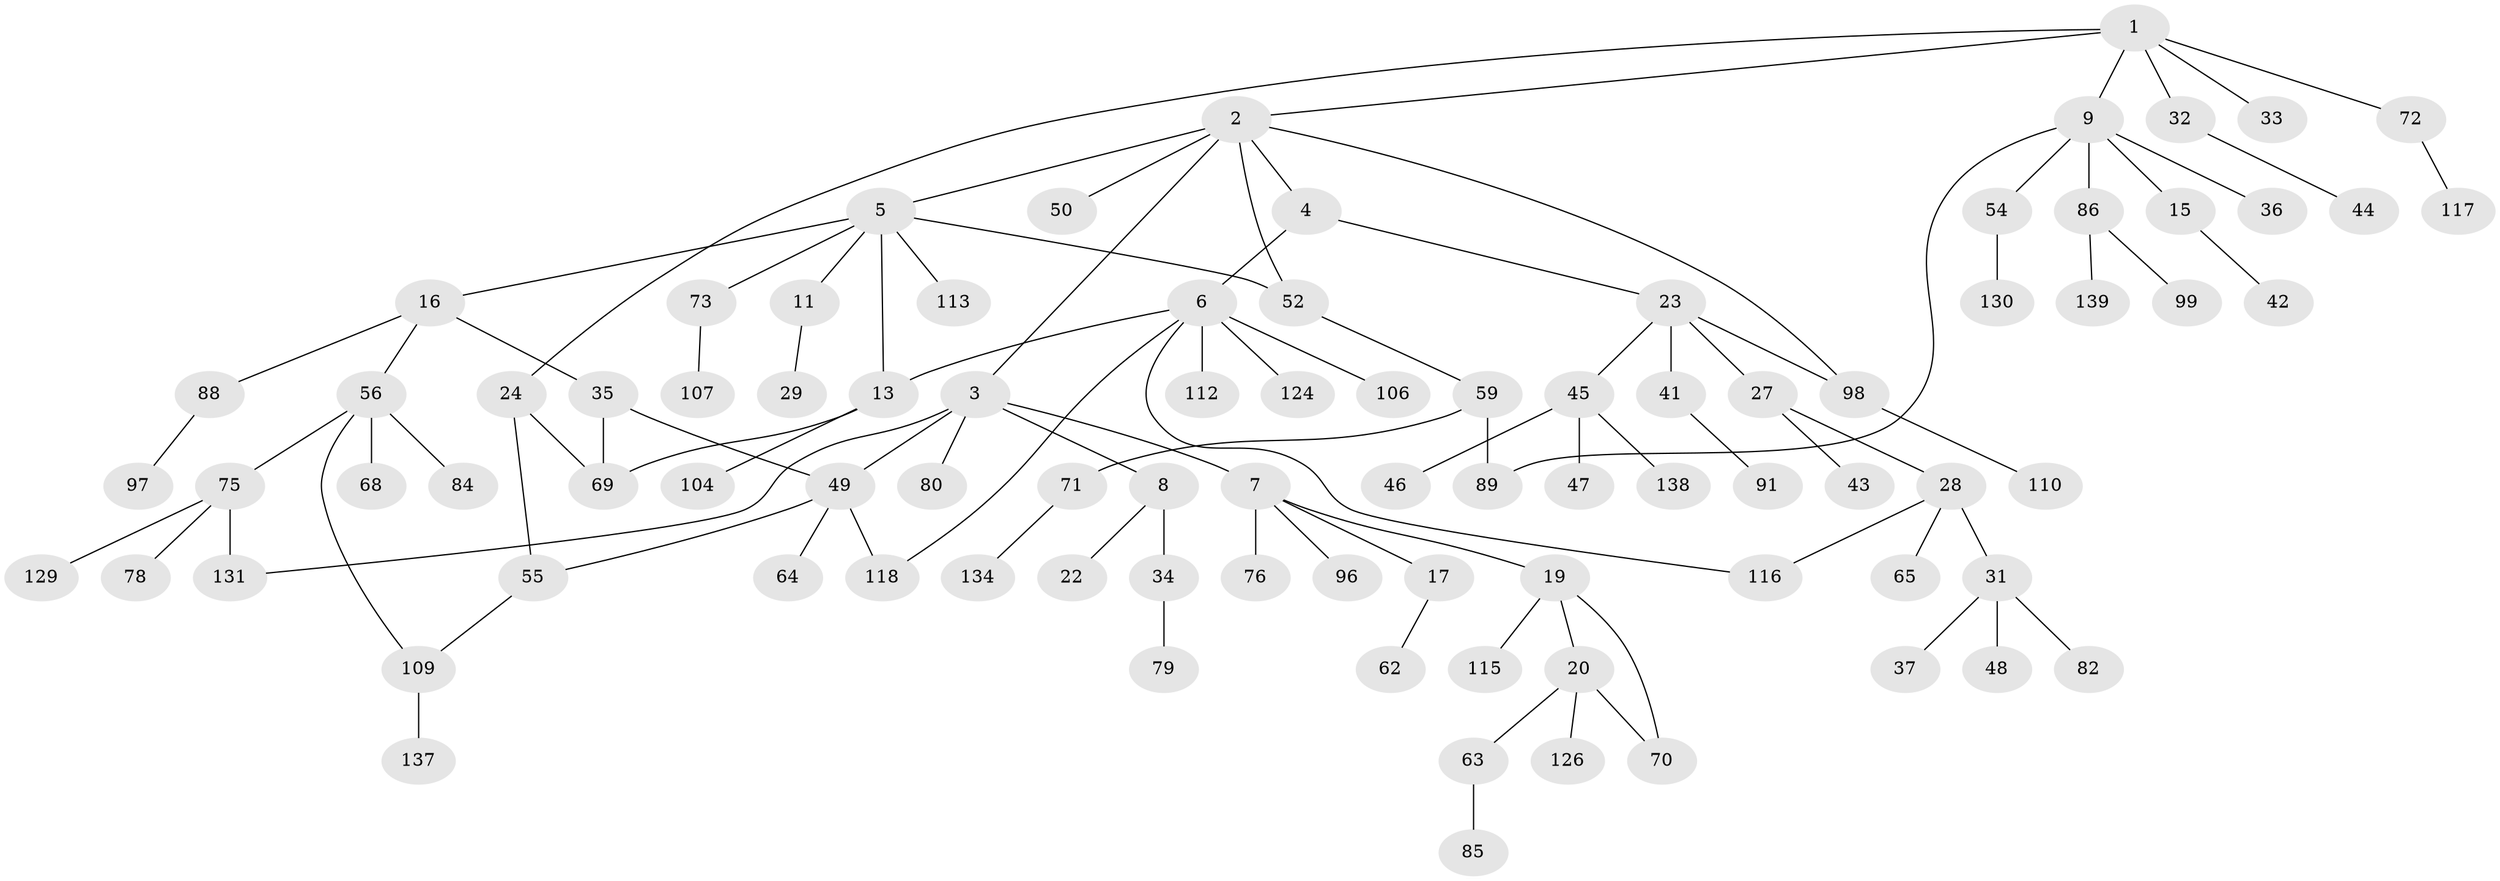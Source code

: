 // Generated by graph-tools (version 1.1) at 2025/51/02/27/25 19:51:38]
// undirected, 90 vertices, 102 edges
graph export_dot {
graph [start="1"]
  node [color=gray90,style=filled];
  1 [super="+21"];
  2 [super="+26"];
  3 [super="+18"];
  4 [super="+60"];
  5 [super="+12"];
  6 [super="+30"];
  7 [super="+58"];
  8;
  9 [super="+10"];
  11 [super="+14"];
  13 [super="+105"];
  15 [super="+39"];
  16 [super="+51"];
  17 [super="+77"];
  19 [super="+38"];
  20 [super="+95"];
  22;
  23 [super="+25"];
  24 [super="+53"];
  27 [super="+40"];
  28 [super="+101"];
  29 [super="+94"];
  31;
  32;
  33;
  34 [super="+67"];
  35;
  36;
  37 [super="+121"];
  41 [super="+74"];
  42 [super="+66"];
  43;
  44;
  45 [super="+90"];
  46;
  47;
  48 [super="+87"];
  49 [super="+81"];
  50;
  52 [super="+135"];
  54 [super="+57"];
  55 [super="+111"];
  56 [super="+61"];
  59;
  62;
  63 [super="+144"];
  64;
  65 [super="+140"];
  68;
  69 [super="+103"];
  70 [super="+119"];
  71 [super="+93"];
  72 [super="+83"];
  73;
  75 [super="+127"];
  76;
  78 [super="+123"];
  79;
  80;
  82 [super="+92"];
  84;
  85 [super="+132"];
  86 [super="+114"];
  88 [super="+120"];
  89 [super="+100"];
  91;
  96;
  97;
  98 [super="+102"];
  99;
  104;
  106 [super="+108"];
  107;
  109 [super="+136"];
  110 [super="+122"];
  112 [super="+125"];
  113 [super="+128"];
  115;
  116 [super="+142"];
  117;
  118 [super="+141"];
  124;
  126;
  129 [super="+133"];
  130;
  131;
  134;
  137 [super="+143"];
  138;
  139;
  1 -- 2;
  1 -- 9;
  1 -- 32;
  1 -- 33;
  1 -- 24;
  1 -- 72;
  2 -- 3;
  2 -- 4;
  2 -- 5;
  2 -- 50;
  2 -- 98;
  2 -- 52;
  3 -- 7;
  3 -- 8;
  3 -- 80;
  3 -- 131;
  3 -- 49;
  4 -- 6;
  4 -- 23;
  5 -- 11;
  5 -- 52;
  5 -- 73;
  5 -- 113;
  5 -- 16;
  5 -- 13;
  6 -- 112;
  6 -- 118;
  6 -- 106;
  6 -- 124;
  6 -- 116;
  6 -- 13;
  7 -- 17;
  7 -- 19;
  7 -- 76;
  7 -- 96;
  8 -- 22;
  8 -- 34;
  9 -- 36;
  9 -- 89;
  9 -- 54;
  9 -- 86;
  9 -- 15;
  11 -- 29;
  13 -- 104;
  13 -- 69;
  15 -- 42;
  16 -- 35;
  16 -- 88;
  16 -- 56;
  17 -- 62;
  19 -- 20;
  19 -- 70;
  19 -- 115;
  20 -- 63;
  20 -- 126;
  20 -- 70;
  23 -- 41;
  23 -- 45;
  23 -- 98;
  23 -- 27;
  24 -- 69;
  24 -- 55;
  27 -- 28;
  27 -- 43;
  28 -- 31;
  28 -- 65;
  28 -- 116;
  31 -- 37;
  31 -- 48;
  31 -- 82;
  32 -- 44;
  34 -- 79;
  35 -- 49;
  35 -- 69;
  41 -- 91;
  45 -- 46;
  45 -- 47;
  45 -- 138;
  49 -- 64;
  49 -- 118;
  49 -- 55;
  52 -- 59;
  54 -- 130;
  55 -- 109;
  56 -- 84;
  56 -- 75;
  56 -- 68;
  56 -- 109;
  59 -- 71;
  59 -- 89;
  63 -- 85;
  71 -- 134;
  72 -- 117;
  73 -- 107;
  75 -- 78;
  75 -- 129;
  75 -- 131;
  86 -- 99;
  86 -- 139;
  88 -- 97;
  98 -- 110;
  109 -- 137;
}
